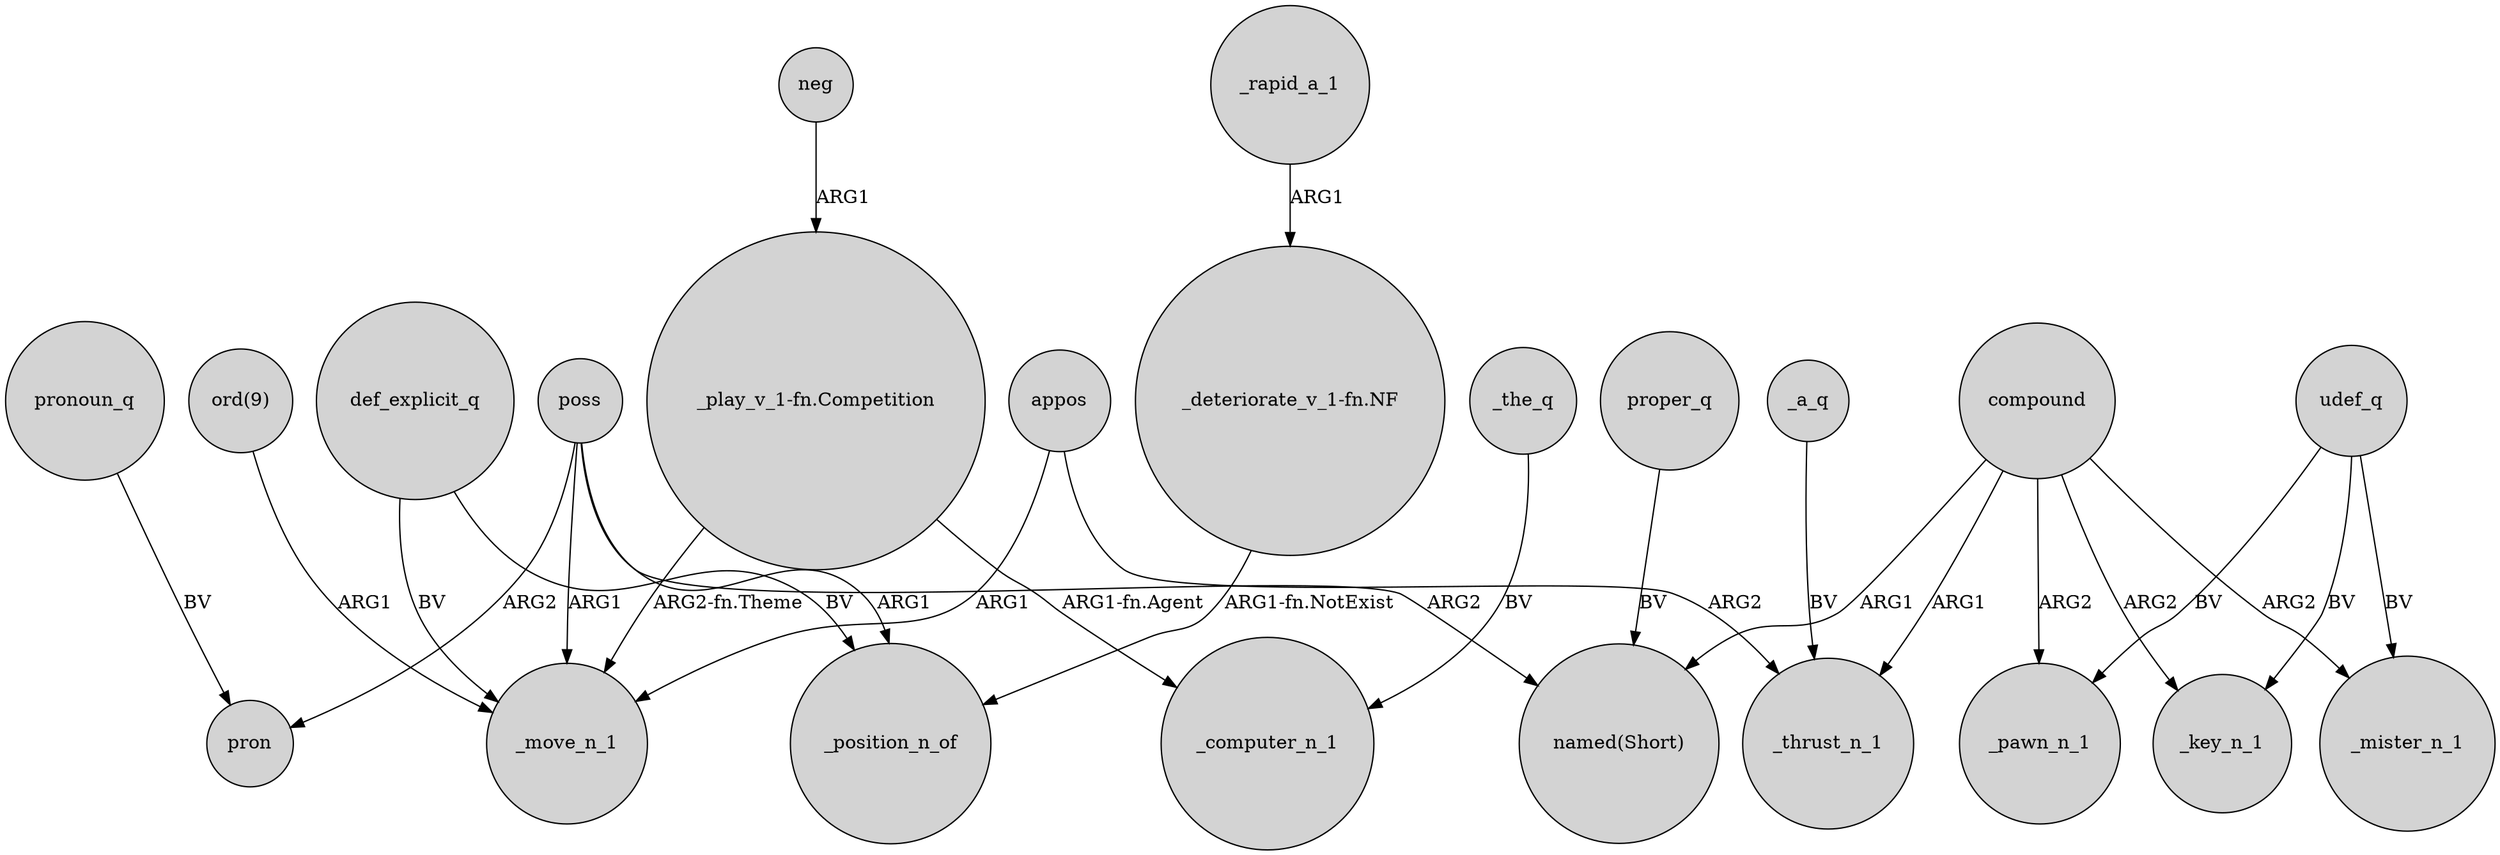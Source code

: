 digraph {
	node [shape=circle style=filled]
	"ord(9)" -> _move_n_1 [label=ARG1]
	compound -> _key_n_1 [label=ARG2]
	poss -> pron [label=ARG2]
	proper_q -> "named(Short)" [label=BV]
	udef_q -> _key_n_1 [label=BV]
	appos -> _move_n_1 [label=ARG1]
	"_play_v_1-fn.Competition" -> _move_n_1 [label="ARG2-fn.Theme"]
	compound -> _mister_n_1 [label=ARG2]
	udef_q -> _mister_n_1 [label=BV]
	"_deteriorate_v_1-fn.NF" -> _position_n_of [label="ARG1-fn.NotExist"]
	compound -> _thrust_n_1 [label=ARG1]
	_rapid_a_1 -> "_deteriorate_v_1-fn.NF" [label=ARG1]
	def_explicit_q -> _position_n_of [label=BV]
	compound -> "named(Short)" [label=ARG1]
	pronoun_q -> pron [label=BV]
	udef_q -> _pawn_n_1 [label=BV]
	_a_q -> _thrust_n_1 [label=BV]
	compound -> _pawn_n_1 [label=ARG2]
	def_explicit_q -> _move_n_1 [label=BV]
	poss -> _position_n_of [label=ARG1]
	_the_q -> _computer_n_1 [label=BV]
	poss -> _move_n_1 [label=ARG1]
	"_play_v_1-fn.Competition" -> _computer_n_1 [label="ARG1-fn.Agent"]
	neg -> "_play_v_1-fn.Competition" [label=ARG1]
	poss -> "named(Short)" [label=ARG2]
	appos -> _thrust_n_1 [label=ARG2]
}
